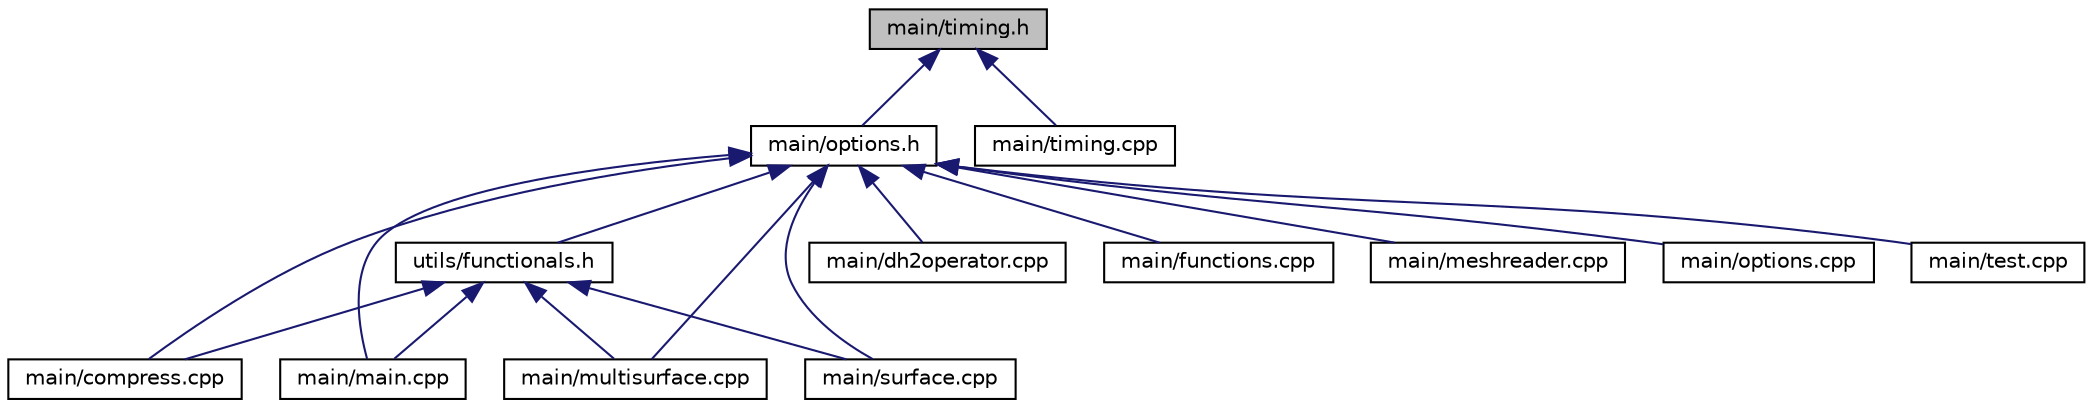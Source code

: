 digraph "main/timing.h"
{
 // INTERACTIVE_SVG=YES
 // LATEX_PDF_SIZE
  edge [fontname="Helvetica",fontsize="10",labelfontname="Helvetica",labelfontsize="10"];
  node [fontname="Helvetica",fontsize="10",shape=record];
  Node1 [label="main/timing.h",height=0.2,width=0.4,color="black", fillcolor="grey75", style="filled", fontcolor="black",tooltip=" "];
  Node1 -> Node2 [dir="back",color="midnightblue",fontsize="10",style="solid",fontname="Helvetica"];
  Node2 [label="main/options.h",height=0.2,width=0.4,color="black", fillcolor="white", style="filled",URL="$options_8h.html",tooltip=" "];
  Node2 -> Node3 [dir="back",color="midnightblue",fontsize="10",style="solid",fontname="Helvetica"];
  Node3 [label="main/compress.cpp",height=0.2,width=0.4,color="black", fillcolor="white", style="filled",URL="$compress_8cpp.html",tooltip=" "];
  Node2 -> Node4 [dir="back",color="midnightblue",fontsize="10",style="solid",fontname="Helvetica"];
  Node4 [label="main/dh2operator.cpp",height=0.2,width=0.4,color="black", fillcolor="white", style="filled",URL="$dh2operator_8cpp.html",tooltip=" "];
  Node2 -> Node5 [dir="back",color="midnightblue",fontsize="10",style="solid",fontname="Helvetica"];
  Node5 [label="main/functions.cpp",height=0.2,width=0.4,color="black", fillcolor="white", style="filled",URL="$functions_8cpp.html",tooltip=" "];
  Node2 -> Node6 [dir="back",color="midnightblue",fontsize="10",style="solid",fontname="Helvetica"];
  Node6 [label="main/main.cpp",height=0.2,width=0.4,color="black", fillcolor="white", style="filled",URL="$main_8cpp.html",tooltip=" "];
  Node2 -> Node7 [dir="back",color="midnightblue",fontsize="10",style="solid",fontname="Helvetica"];
  Node7 [label="main/meshreader.cpp",height=0.2,width=0.4,color="black", fillcolor="white", style="filled",URL="$meshreader_8cpp.html",tooltip=" "];
  Node2 -> Node8 [dir="back",color="midnightblue",fontsize="10",style="solid",fontname="Helvetica"];
  Node8 [label="main/multisurface.cpp",height=0.2,width=0.4,color="black", fillcolor="white", style="filled",URL="$multisurface_8cpp.html",tooltip=" "];
  Node2 -> Node9 [dir="back",color="midnightblue",fontsize="10",style="solid",fontname="Helvetica"];
  Node9 [label="main/options.cpp",height=0.2,width=0.4,color="black", fillcolor="white", style="filled",URL="$options_8cpp.html",tooltip=" "];
  Node2 -> Node10 [dir="back",color="midnightblue",fontsize="10",style="solid",fontname="Helvetica"];
  Node10 [label="main/surface.cpp",height=0.2,width=0.4,color="black", fillcolor="white", style="filled",URL="$surface_8cpp.html",tooltip=" "];
  Node2 -> Node11 [dir="back",color="midnightblue",fontsize="10",style="solid",fontname="Helvetica"];
  Node11 [label="main/test.cpp",height=0.2,width=0.4,color="black", fillcolor="white", style="filled",URL="$test_8cpp.html",tooltip=" "];
  Node2 -> Node12 [dir="back",color="midnightblue",fontsize="10",style="solid",fontname="Helvetica"];
  Node12 [label="utils/functionals.h",height=0.2,width=0.4,color="black", fillcolor="white", style="filled",URL="$functionals_8h.html",tooltip=" "];
  Node12 -> Node3 [dir="back",color="midnightblue",fontsize="10",style="solid",fontname="Helvetica"];
  Node12 -> Node6 [dir="back",color="midnightblue",fontsize="10",style="solid",fontname="Helvetica"];
  Node12 -> Node8 [dir="back",color="midnightblue",fontsize="10",style="solid",fontname="Helvetica"];
  Node12 -> Node10 [dir="back",color="midnightblue",fontsize="10",style="solid",fontname="Helvetica"];
  Node1 -> Node13 [dir="back",color="midnightblue",fontsize="10",style="solid",fontname="Helvetica"];
  Node13 [label="main/timing.cpp",height=0.2,width=0.4,color="black", fillcolor="white", style="filled",URL="$timing_8cpp.html",tooltip=" "];
}

